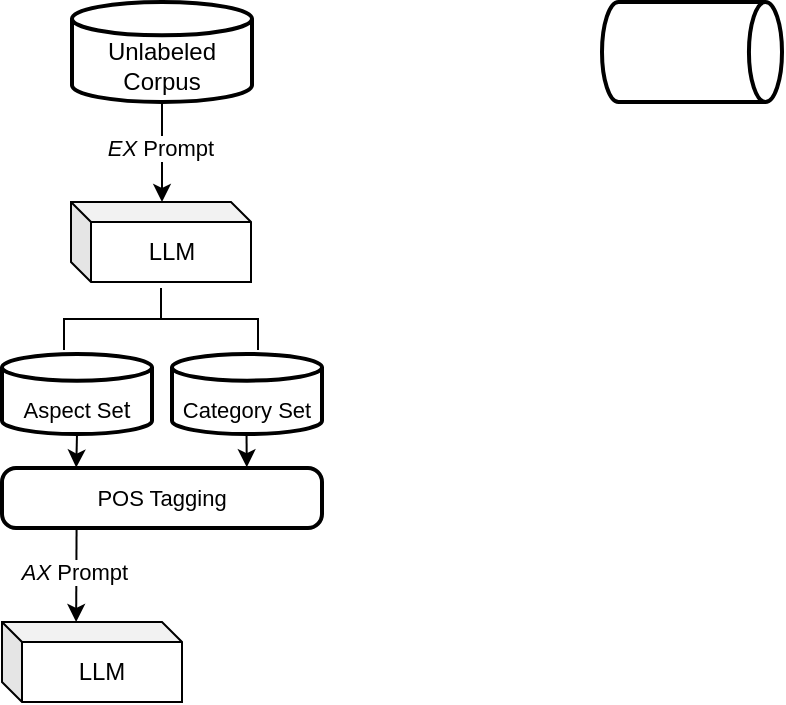 <mxfile version="26.2.14">
  <diagram id="C5RBs43oDa-KdzZeNtuy" name="Page-1">
    <mxGraphModel dx="781" dy="504" grid="1" gridSize="10" guides="1" tooltips="1" connect="1" arrows="1" fold="1" page="1" pageScale="1" pageWidth="827" pageHeight="1169" math="0" shadow="0" adaptiveColors="auto">
      <root>
        <mxCell id="WIyWlLk6GJQsqaUBKTNV-0" />
        <mxCell id="WIyWlLk6GJQsqaUBKTNV-1" parent="WIyWlLk6GJQsqaUBKTNV-0" />
        <mxCell id="WDem836P9A065s9cevRQ-0" value="LLM" style="shape=cube;whiteSpace=wrap;html=1;boundedLbl=1;backgroundOutline=1;darkOpacity=0.05;darkOpacity2=0.1;size=10;rounded=1;" parent="WIyWlLk6GJQsqaUBKTNV-1" vertex="1">
          <mxGeometry x="74.5" y="220" width="90" height="40" as="geometry" />
        </mxCell>
        <mxCell id="WDem836P9A065s9cevRQ-14" value="&lt;div&gt;&lt;br&gt;&lt;/div&gt;&lt;div&gt;&lt;span style=&quot;background-color: transparent; color: light-dark(rgb(0, 0, 0), rgb(255, 255, 255));&quot;&gt;Unlabeled Corpus&lt;/span&gt;&lt;/div&gt;" style="strokeWidth=2;html=1;shape=mxgraph.flowchart.database;whiteSpace=wrap;rounded=1;" parent="WIyWlLk6GJQsqaUBKTNV-1" vertex="1">
          <mxGeometry x="75" y="120" width="90" height="50" as="geometry" />
        </mxCell>
        <mxCell id="WDem836P9A065s9cevRQ-15" value="" style="endArrow=classic;html=1;rounded=1;exitX=0.5;exitY=1;exitDx=0;exitDy=0;exitPerimeter=0;" parent="WIyWlLk6GJQsqaUBKTNV-1" source="WDem836P9A065s9cevRQ-14" edge="1">
          <mxGeometry width="50" height="50" relative="1" as="geometry">
            <mxPoint x="360.48" y="340" as="sourcePoint" />
            <mxPoint x="120" y="220" as="targetPoint" />
          </mxGeometry>
        </mxCell>
        <mxCell id="WDem836P9A065s9cevRQ-18" value="&lt;i&gt;EX&lt;/i&gt; Prompt" style="edgeLabel;html=1;align=center;verticalAlign=middle;resizable=0;points=[];rounded=1;" parent="WDem836P9A065s9cevRQ-15" vertex="1" connectable="0">
          <mxGeometry x="-0.104" y="-1" relative="1" as="geometry">
            <mxPoint as="offset" />
          </mxGeometry>
        </mxCell>
        <mxCell id="WDem836P9A065s9cevRQ-19" value="&lt;div&gt;&lt;font style=&quot;background-color: transparent; color: light-dark(rgb(0, 0, 0), rgb(255, 255, 255)); font-size: 11px;&quot;&gt;&lt;br&gt;&lt;/font&gt;&lt;/div&gt;&lt;div&gt;&lt;font style=&quot;background-color: transparent; color: light-dark(rgb(0, 0, 0), rgb(255, 255, 255)); font-size: 11px;&quot;&gt;Aspect Se&lt;/font&gt;&lt;span style=&quot;background-color: transparent; color: light-dark(rgb(0, 0, 0), rgb(255, 255, 255));&quot;&gt;t&lt;/span&gt;&lt;/div&gt;" style="strokeWidth=2;html=1;shape=mxgraph.flowchart.database;whiteSpace=wrap;rounded=1;" parent="WIyWlLk6GJQsqaUBKTNV-1" vertex="1">
          <mxGeometry x="40" y="296" width="75" height="40" as="geometry" />
        </mxCell>
        <mxCell id="WDem836P9A065s9cevRQ-20" value="&lt;div&gt;&lt;br&gt;&lt;/div&gt;&lt;div&gt;&lt;font style=&quot;font-size: 11px;&quot;&gt;Category Set&lt;/font&gt;&lt;/div&gt;" style="strokeWidth=2;html=1;shape=mxgraph.flowchart.database;whiteSpace=wrap;rounded=1;" parent="WIyWlLk6GJQsqaUBKTNV-1" vertex="1">
          <mxGeometry x="125" y="296" width="75" height="40" as="geometry" />
        </mxCell>
        <mxCell id="WDem836P9A065s9cevRQ-23" value="" style="strokeWidth=1;html=1;shape=mxgraph.flowchart.annotation_2;align=left;labelPosition=right;pointerEvents=1;rotation=90;rounded=1;" parent="WIyWlLk6GJQsqaUBKTNV-1" vertex="1">
          <mxGeometry x="104" y="230" width="31" height="97" as="geometry" />
        </mxCell>
        <mxCell id="MoG-zyVyeIgKmFG6NYfG-1" value="" style="strokeWidth=2;html=1;shape=mxgraph.flowchart.direct_data;whiteSpace=wrap;rounded=1;" vertex="1" parent="WIyWlLk6GJQsqaUBKTNV-1">
          <mxGeometry x="340" y="120" width="90" height="50" as="geometry" />
        </mxCell>
        <mxCell id="MoG-zyVyeIgKmFG6NYfG-5" value="&lt;font style=&quot;font-size: 11px;&quot;&gt;POS Tagging&lt;/font&gt;" style="rounded=1;whiteSpace=wrap;html=1;absoluteArcSize=1;arcSize=14;strokeWidth=2;" vertex="1" parent="WIyWlLk6GJQsqaUBKTNV-1">
          <mxGeometry x="40" y="353" width="160" height="30" as="geometry" />
        </mxCell>
        <mxCell id="MoG-zyVyeIgKmFG6NYfG-7" value="" style="endArrow=classic;html=1;rounded=1;exitX=0.5;exitY=1;exitDx=0;exitDy=0;exitPerimeter=0;entryX=0.765;entryY=-0.013;entryDx=0;entryDy=0;entryPerimeter=0;" edge="1" parent="WIyWlLk6GJQsqaUBKTNV-1" target="MoG-zyVyeIgKmFG6NYfG-5">
          <mxGeometry width="50" height="50" relative="1" as="geometry">
            <mxPoint x="162.26" y="336" as="sourcePoint" />
            <mxPoint x="163" y="353" as="targetPoint" />
          </mxGeometry>
        </mxCell>
        <mxCell id="MoG-zyVyeIgKmFG6NYfG-10" value="" style="endArrow=classic;html=1;rounded=1;exitX=0.5;exitY=1;exitDx=0;exitDy=0;exitPerimeter=0;entryX=0.232;entryY=-0.008;entryDx=0;entryDy=0;entryPerimeter=0;" edge="1" parent="WIyWlLk6GJQsqaUBKTNV-1" source="WDem836P9A065s9cevRQ-19" target="MoG-zyVyeIgKmFG6NYfG-5">
          <mxGeometry width="50" height="50" relative="1" as="geometry">
            <mxPoint x="172" y="346" as="sourcePoint" />
            <mxPoint x="172" y="363" as="targetPoint" />
          </mxGeometry>
        </mxCell>
        <mxCell id="MoG-zyVyeIgKmFG6NYfG-11" value="LLM" style="shape=cube;whiteSpace=wrap;html=1;boundedLbl=1;backgroundOutline=1;darkOpacity=0.05;darkOpacity2=0.1;size=10;rounded=1;" vertex="1" parent="WIyWlLk6GJQsqaUBKTNV-1">
          <mxGeometry x="40" y="430" width="90" height="40" as="geometry" />
        </mxCell>
        <mxCell id="MoG-zyVyeIgKmFG6NYfG-12" value="" style="endArrow=classic;html=1;rounded=1;exitX=0.233;exitY=1.032;exitDx=0;exitDy=0;exitPerimeter=0;" edge="1" parent="WIyWlLk6GJQsqaUBKTNV-1" source="MoG-zyVyeIgKmFG6NYfG-5">
          <mxGeometry width="50" height="50" relative="1" as="geometry">
            <mxPoint x="77.07" y="380" as="sourcePoint" />
            <mxPoint x="77.07" y="430" as="targetPoint" />
          </mxGeometry>
        </mxCell>
        <mxCell id="MoG-zyVyeIgKmFG6NYfG-13" value="&lt;i&gt;AX&lt;/i&gt; Prompt" style="edgeLabel;html=1;align=center;verticalAlign=middle;resizable=0;points=[];rounded=1;" vertex="1" connectable="0" parent="MoG-zyVyeIgKmFG6NYfG-12">
          <mxGeometry x="-0.104" y="-1" relative="1" as="geometry">
            <mxPoint as="offset" />
          </mxGeometry>
        </mxCell>
      </root>
    </mxGraphModel>
  </diagram>
</mxfile>
